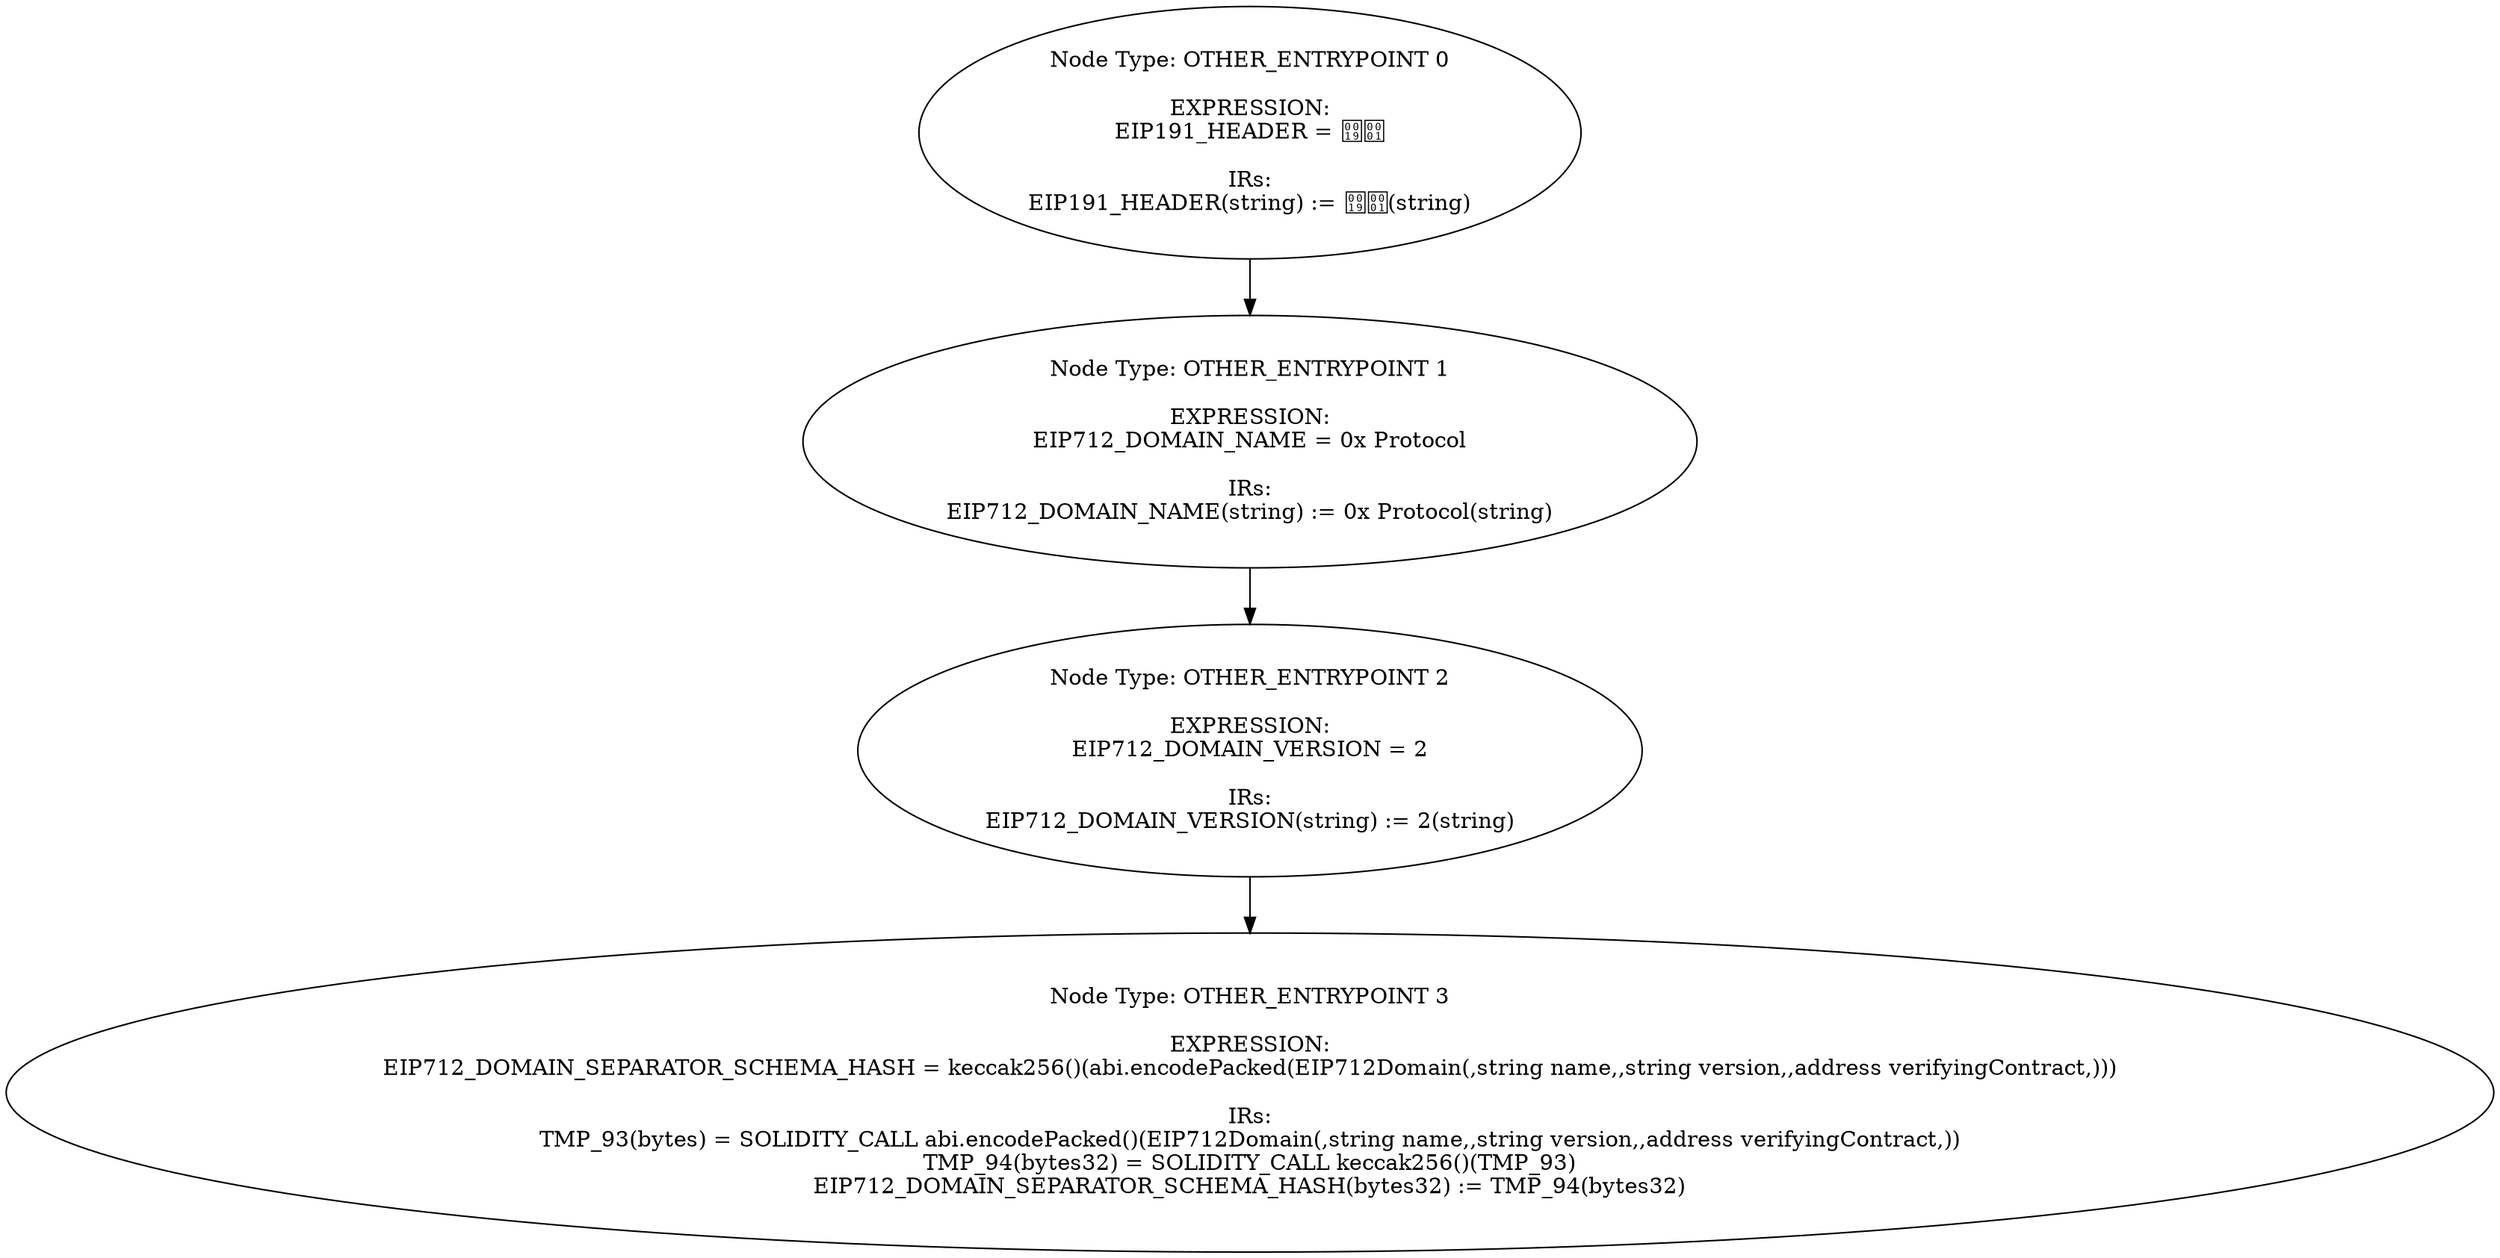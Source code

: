 digraph{
0[label="Node Type: OTHER_ENTRYPOINT 0

EXPRESSION:
EIP191_HEADER = 

IRs:
EIP191_HEADER(string) := (string)"];
0->1;
1[label="Node Type: OTHER_ENTRYPOINT 1

EXPRESSION:
EIP712_DOMAIN_NAME = 0x Protocol

IRs:
EIP712_DOMAIN_NAME(string) := 0x Protocol(string)"];
1->2;
2[label="Node Type: OTHER_ENTRYPOINT 2

EXPRESSION:
EIP712_DOMAIN_VERSION = 2

IRs:
EIP712_DOMAIN_VERSION(string) := 2(string)"];
2->3;
3[label="Node Type: OTHER_ENTRYPOINT 3

EXPRESSION:
EIP712_DOMAIN_SEPARATOR_SCHEMA_HASH = keccak256()(abi.encodePacked(EIP712Domain(,string name,,string version,,address verifyingContract,)))

IRs:
TMP_93(bytes) = SOLIDITY_CALL abi.encodePacked()(EIP712Domain(,string name,,string version,,address verifyingContract,))
TMP_94(bytes32) = SOLIDITY_CALL keccak256()(TMP_93)
EIP712_DOMAIN_SEPARATOR_SCHEMA_HASH(bytes32) := TMP_94(bytes32)"];
}
